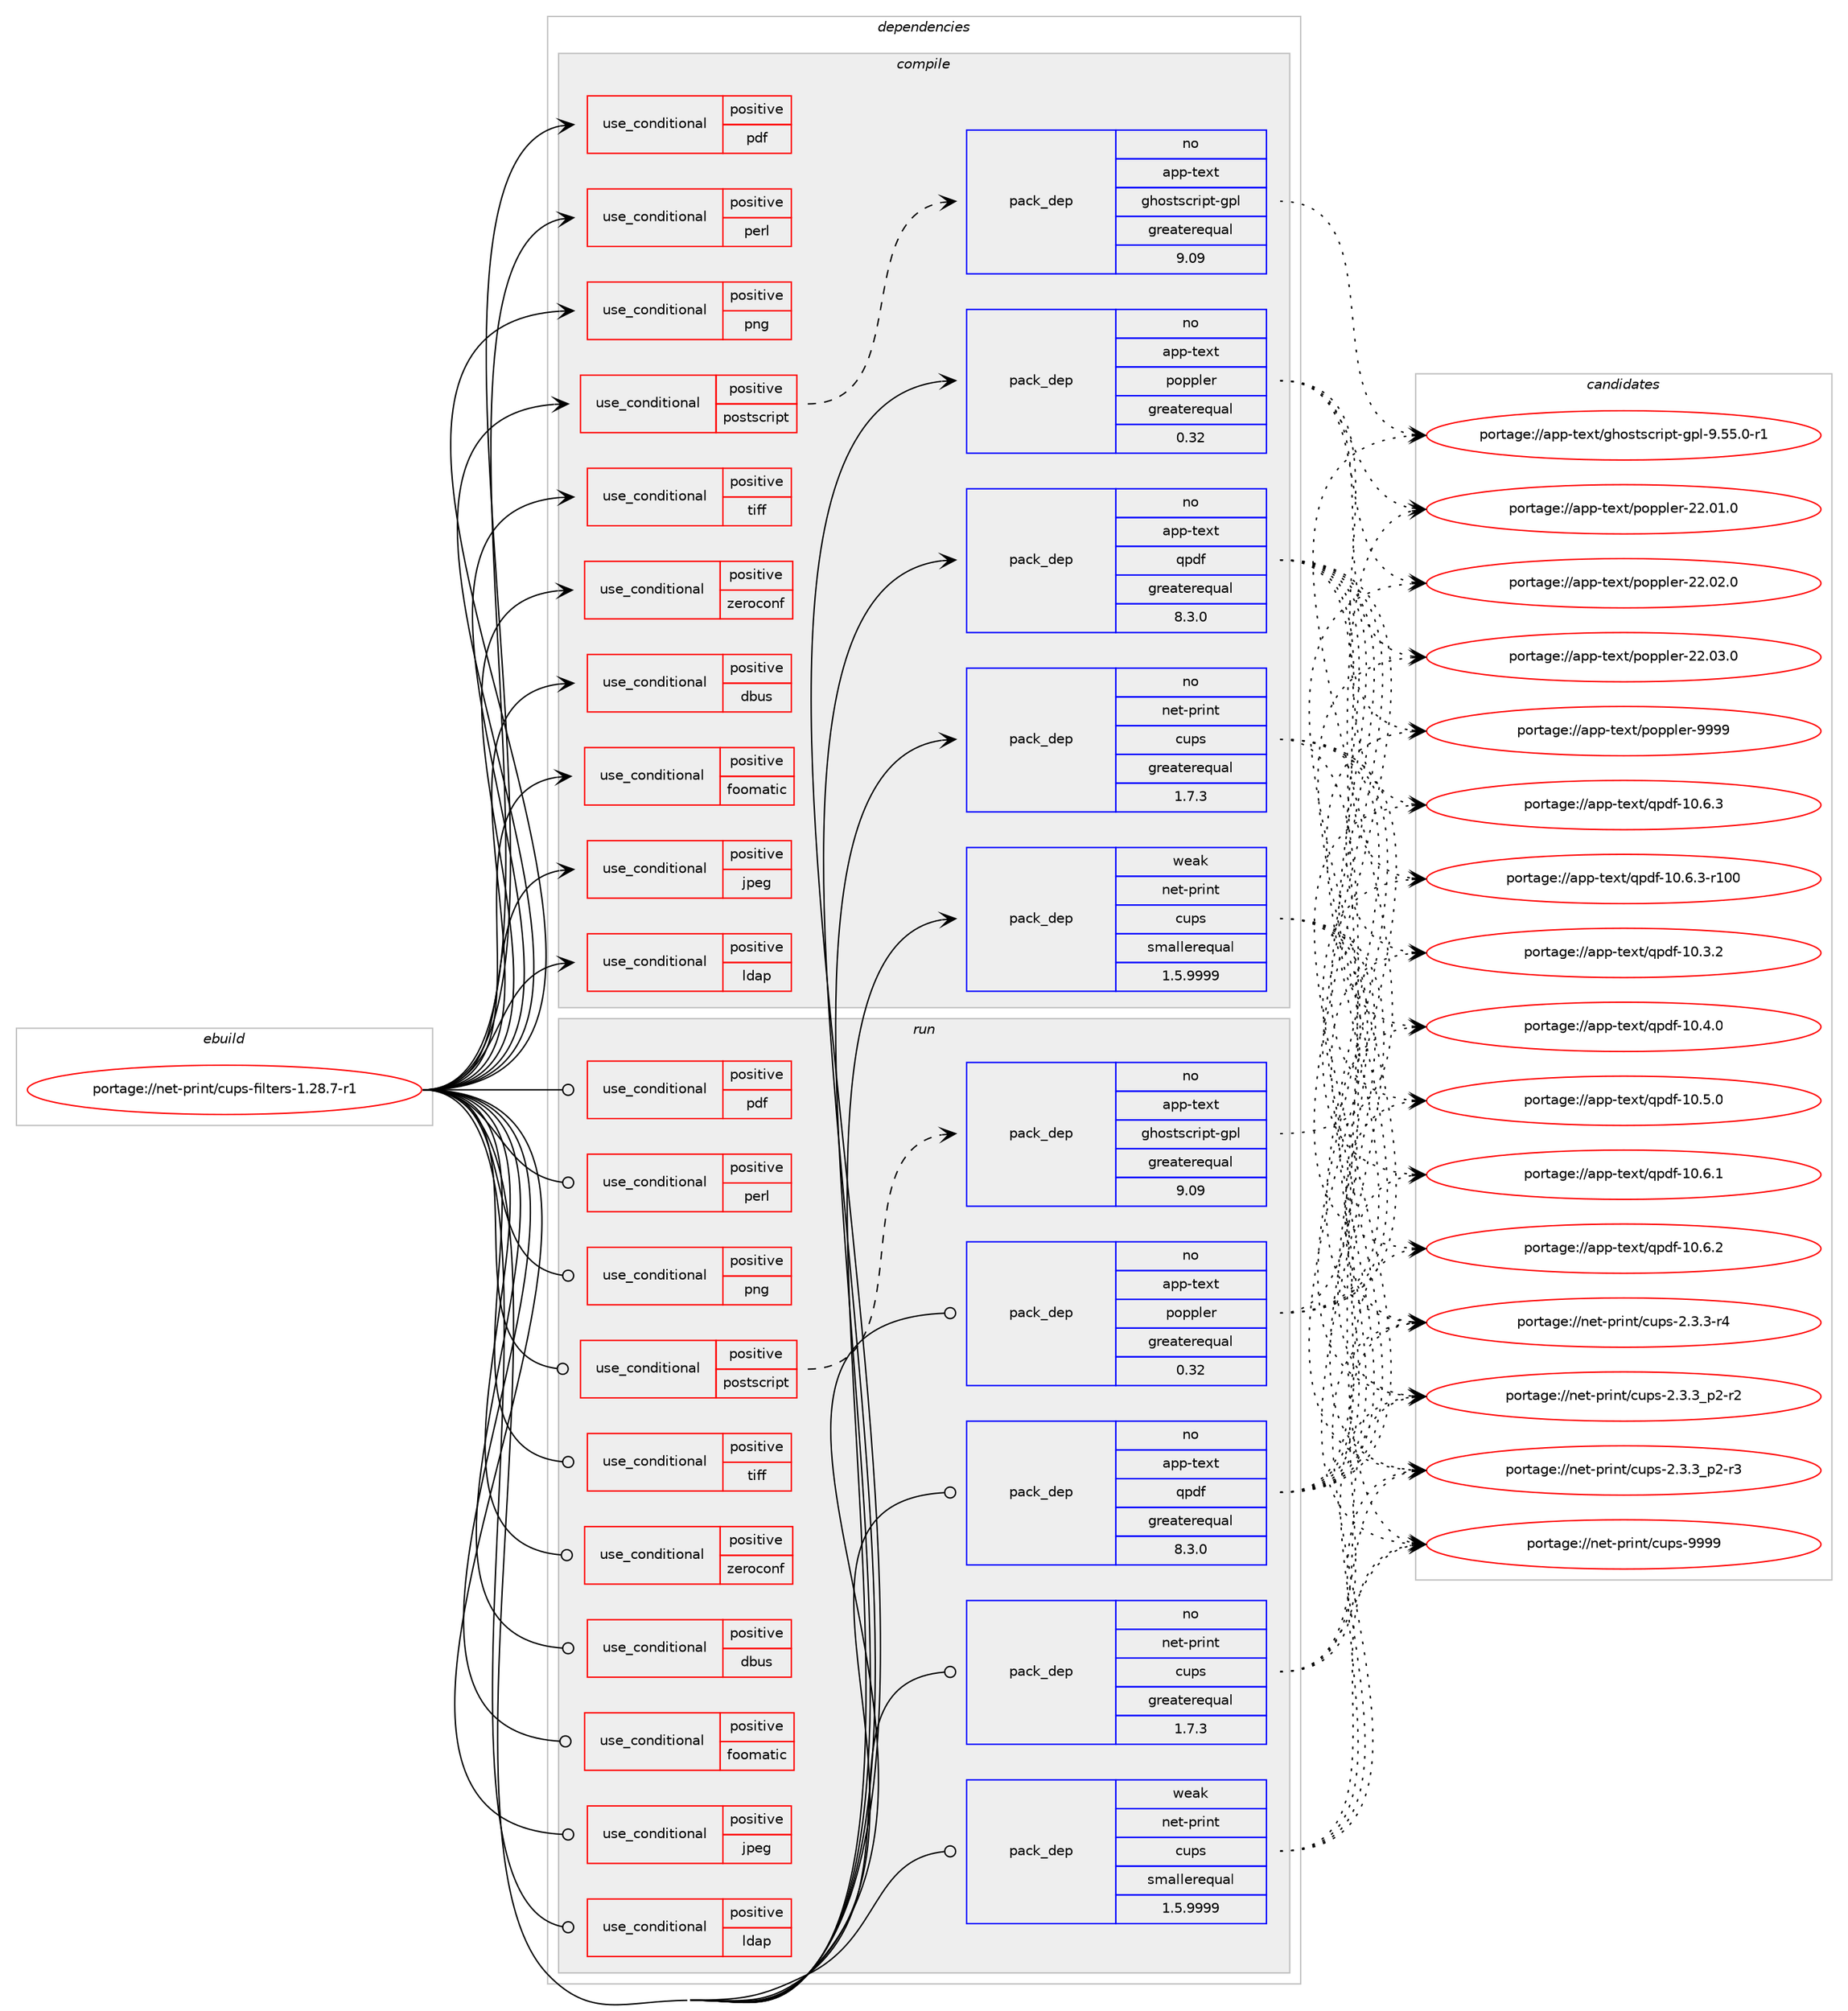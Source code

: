 digraph prolog {

# *************
# Graph options
# *************

newrank=true;
concentrate=true;
compound=true;
graph [rankdir=LR,fontname=Helvetica,fontsize=10,ranksep=1.5];#, ranksep=2.5, nodesep=0.2];
edge  [arrowhead=vee];
node  [fontname=Helvetica,fontsize=10];

# **********
# The ebuild
# **********

subgraph cluster_leftcol {
color=gray;
label=<<i>ebuild</i>>;
id [label="portage://net-print/cups-filters-1.28.7-r1", color=red, width=4, href="../net-print/cups-filters-1.28.7-r1.svg"];
}

# ****************
# The dependencies
# ****************

subgraph cluster_midcol {
color=gray;
label=<<i>dependencies</i>>;
subgraph cluster_compile {
fillcolor="#eeeeee";
style=filled;
label=<<i>compile</i>>;
subgraph cond1492 {
dependency1885 [label=<<TABLE BORDER="0" CELLBORDER="1" CELLSPACING="0" CELLPADDING="4"><TR><TD ROWSPAN="3" CELLPADDING="10">use_conditional</TD></TR><TR><TD>positive</TD></TR><TR><TD>dbus</TD></TR></TABLE>>, shape=none, color=red];
# *** BEGIN UNKNOWN DEPENDENCY TYPE (TODO) ***
# dependency1885 -> package_dependency(portage://net-print/cups-filters-1.28.7-r1,install,no,sys-apps,dbus,none,[,,],[],[])
# *** END UNKNOWN DEPENDENCY TYPE (TODO) ***

}
id:e -> dependency1885:w [weight=20,style="solid",arrowhead="vee"];
subgraph cond1493 {
dependency1886 [label=<<TABLE BORDER="0" CELLBORDER="1" CELLSPACING="0" CELLPADDING="4"><TR><TD ROWSPAN="3" CELLPADDING="10">use_conditional</TD></TR><TR><TD>positive</TD></TR><TR><TD>foomatic</TD></TR></TABLE>>, shape=none, color=red];
# *** BEGIN UNKNOWN DEPENDENCY TYPE (TODO) ***
# dependency1886 -> package_dependency(portage://net-print/cups-filters-1.28.7-r1,install,weak,net-print,foomatic-filters,none,[,,],[],[])
# *** END UNKNOWN DEPENDENCY TYPE (TODO) ***

}
id:e -> dependency1886:w [weight=20,style="solid",arrowhead="vee"];
subgraph cond1494 {
dependency1887 [label=<<TABLE BORDER="0" CELLBORDER="1" CELLSPACING="0" CELLPADDING="4"><TR><TD ROWSPAN="3" CELLPADDING="10">use_conditional</TD></TR><TR><TD>positive</TD></TR><TR><TD>jpeg</TD></TR></TABLE>>, shape=none, color=red];
# *** BEGIN UNKNOWN DEPENDENCY TYPE (TODO) ***
# dependency1887 -> package_dependency(portage://net-print/cups-filters-1.28.7-r1,install,no,virtual,jpeg,none,[,,],[slot(0)],[])
# *** END UNKNOWN DEPENDENCY TYPE (TODO) ***

}
id:e -> dependency1887:w [weight=20,style="solid",arrowhead="vee"];
subgraph cond1495 {
dependency1888 [label=<<TABLE BORDER="0" CELLBORDER="1" CELLSPACING="0" CELLPADDING="4"><TR><TD ROWSPAN="3" CELLPADDING="10">use_conditional</TD></TR><TR><TD>positive</TD></TR><TR><TD>ldap</TD></TR></TABLE>>, shape=none, color=red];
# *** BEGIN UNKNOWN DEPENDENCY TYPE (TODO) ***
# dependency1888 -> package_dependency(portage://net-print/cups-filters-1.28.7-r1,install,no,net-nds,openldap,none,[,,],any_same_slot,[])
# *** END UNKNOWN DEPENDENCY TYPE (TODO) ***

}
id:e -> dependency1888:w [weight=20,style="solid",arrowhead="vee"];
subgraph cond1496 {
dependency1889 [label=<<TABLE BORDER="0" CELLBORDER="1" CELLSPACING="0" CELLPADDING="4"><TR><TD ROWSPAN="3" CELLPADDING="10">use_conditional</TD></TR><TR><TD>positive</TD></TR><TR><TD>pdf</TD></TR></TABLE>>, shape=none, color=red];
# *** BEGIN UNKNOWN DEPENDENCY TYPE (TODO) ***
# dependency1889 -> package_dependency(portage://net-print/cups-filters-1.28.7-r1,install,no,app-text,mupdf,none,[,,],[],[])
# *** END UNKNOWN DEPENDENCY TYPE (TODO) ***

}
id:e -> dependency1889:w [weight=20,style="solid",arrowhead="vee"];
subgraph cond1497 {
dependency1890 [label=<<TABLE BORDER="0" CELLBORDER="1" CELLSPACING="0" CELLPADDING="4"><TR><TD ROWSPAN="3" CELLPADDING="10">use_conditional</TD></TR><TR><TD>positive</TD></TR><TR><TD>perl</TD></TR></TABLE>>, shape=none, color=red];
# *** BEGIN UNKNOWN DEPENDENCY TYPE (TODO) ***
# dependency1890 -> package_dependency(portage://net-print/cups-filters-1.28.7-r1,install,no,dev-lang,perl,none,[,,],any_same_slot,[])
# *** END UNKNOWN DEPENDENCY TYPE (TODO) ***

}
id:e -> dependency1890:w [weight=20,style="solid",arrowhead="vee"];
subgraph cond1498 {
dependency1891 [label=<<TABLE BORDER="0" CELLBORDER="1" CELLSPACING="0" CELLPADDING="4"><TR><TD ROWSPAN="3" CELLPADDING="10">use_conditional</TD></TR><TR><TD>positive</TD></TR><TR><TD>png</TD></TR></TABLE>>, shape=none, color=red];
# *** BEGIN UNKNOWN DEPENDENCY TYPE (TODO) ***
# dependency1891 -> package_dependency(portage://net-print/cups-filters-1.28.7-r1,install,no,media-libs,libpng,none,[,,],[slot(0),equal],[])
# *** END UNKNOWN DEPENDENCY TYPE (TODO) ***

}
id:e -> dependency1891:w [weight=20,style="solid",arrowhead="vee"];
subgraph cond1499 {
dependency1892 [label=<<TABLE BORDER="0" CELLBORDER="1" CELLSPACING="0" CELLPADDING="4"><TR><TD ROWSPAN="3" CELLPADDING="10">use_conditional</TD></TR><TR><TD>positive</TD></TR><TR><TD>postscript</TD></TR></TABLE>>, shape=none, color=red];
subgraph pack376 {
dependency1893 [label=<<TABLE BORDER="0" CELLBORDER="1" CELLSPACING="0" CELLPADDING="4" WIDTH="220"><TR><TD ROWSPAN="6" CELLPADDING="30">pack_dep</TD></TR><TR><TD WIDTH="110">no</TD></TR><TR><TD>app-text</TD></TR><TR><TD>ghostscript-gpl</TD></TR><TR><TD>greaterequal</TD></TR><TR><TD>9.09</TD></TR></TABLE>>, shape=none, color=blue];
}
dependency1892:e -> dependency1893:w [weight=20,style="dashed",arrowhead="vee"];
}
id:e -> dependency1892:w [weight=20,style="solid",arrowhead="vee"];
subgraph cond1500 {
dependency1894 [label=<<TABLE BORDER="0" CELLBORDER="1" CELLSPACING="0" CELLPADDING="4"><TR><TD ROWSPAN="3" CELLPADDING="10">use_conditional</TD></TR><TR><TD>positive</TD></TR><TR><TD>tiff</TD></TR></TABLE>>, shape=none, color=red];
# *** BEGIN UNKNOWN DEPENDENCY TYPE (TODO) ***
# dependency1894 -> package_dependency(portage://net-print/cups-filters-1.28.7-r1,install,no,media-libs,tiff,none,[,,],[slot(0)],[])
# *** END UNKNOWN DEPENDENCY TYPE (TODO) ***

}
id:e -> dependency1894:w [weight=20,style="solid",arrowhead="vee"];
subgraph cond1501 {
dependency1895 [label=<<TABLE BORDER="0" CELLBORDER="1" CELLSPACING="0" CELLPADDING="4"><TR><TD ROWSPAN="3" CELLPADDING="10">use_conditional</TD></TR><TR><TD>positive</TD></TR><TR><TD>zeroconf</TD></TR></TABLE>>, shape=none, color=red];
# *** BEGIN UNKNOWN DEPENDENCY TYPE (TODO) ***
# dependency1895 -> package_dependency(portage://net-print/cups-filters-1.28.7-r1,install,no,net-dns,avahi,none,[,,],[],[use(enable(dbus),none)])
# *** END UNKNOWN DEPENDENCY TYPE (TODO) ***

}
id:e -> dependency1895:w [weight=20,style="solid",arrowhead="vee"];
subgraph pack377 {
dependency1896 [label=<<TABLE BORDER="0" CELLBORDER="1" CELLSPACING="0" CELLPADDING="4" WIDTH="220"><TR><TD ROWSPAN="6" CELLPADDING="30">pack_dep</TD></TR><TR><TD WIDTH="110">no</TD></TR><TR><TD>app-text</TD></TR><TR><TD>poppler</TD></TR><TR><TD>greaterequal</TD></TR><TR><TD>0.32</TD></TR></TABLE>>, shape=none, color=blue];
}
id:e -> dependency1896:w [weight=20,style="solid",arrowhead="vee"];
subgraph pack378 {
dependency1897 [label=<<TABLE BORDER="0" CELLBORDER="1" CELLSPACING="0" CELLPADDING="4" WIDTH="220"><TR><TD ROWSPAN="6" CELLPADDING="30">pack_dep</TD></TR><TR><TD WIDTH="110">no</TD></TR><TR><TD>app-text</TD></TR><TR><TD>qpdf</TD></TR><TR><TD>greaterequal</TD></TR><TR><TD>8.3.0</TD></TR></TABLE>>, shape=none, color=blue];
}
id:e -> dependency1897:w [weight=20,style="solid",arrowhead="vee"];
# *** BEGIN UNKNOWN DEPENDENCY TYPE (TODO) ***
# id -> package_dependency(portage://net-print/cups-filters-1.28.7-r1,install,no,dev-libs,glib,none,[,,],[slot(2)],[])
# *** END UNKNOWN DEPENDENCY TYPE (TODO) ***

# *** BEGIN UNKNOWN DEPENDENCY TYPE (TODO) ***
# id -> package_dependency(portage://net-print/cups-filters-1.28.7-r1,install,no,media-libs,fontconfig,none,[,,],[],[])
# *** END UNKNOWN DEPENDENCY TYPE (TODO) ***

# *** BEGIN UNKNOWN DEPENDENCY TYPE (TODO) ***
# id -> package_dependency(portage://net-print/cups-filters-1.28.7-r1,install,no,media-libs,freetype,none,[,,],[slot(2)],[])
# *** END UNKNOWN DEPENDENCY TYPE (TODO) ***

# *** BEGIN UNKNOWN DEPENDENCY TYPE (TODO) ***
# id -> package_dependency(portage://net-print/cups-filters-1.28.7-r1,install,no,media-libs,lcms,none,[,,],[slot(2)],[])
# *** END UNKNOWN DEPENDENCY TYPE (TODO) ***

subgraph pack379 {
dependency1898 [label=<<TABLE BORDER="0" CELLBORDER="1" CELLSPACING="0" CELLPADDING="4" WIDTH="220"><TR><TD ROWSPAN="6" CELLPADDING="30">pack_dep</TD></TR><TR><TD WIDTH="110">no</TD></TR><TR><TD>net-print</TD></TR><TR><TD>cups</TD></TR><TR><TD>greaterequal</TD></TR><TR><TD>1.7.3</TD></TR></TABLE>>, shape=none, color=blue];
}
id:e -> dependency1898:w [weight=20,style="solid",arrowhead="vee"];
# *** BEGIN UNKNOWN DEPENDENCY TYPE (TODO) ***
# id -> package_dependency(portage://net-print/cups-filters-1.28.7-r1,install,no,sys-devel,bc,none,[,,],[],[])
# *** END UNKNOWN DEPENDENCY TYPE (TODO) ***

# *** BEGIN UNKNOWN DEPENDENCY TYPE (TODO) ***
# id -> package_dependency(portage://net-print/cups-filters-1.28.7-r1,install,no,sys-libs,zlib,none,[,,],[],[])
# *** END UNKNOWN DEPENDENCY TYPE (TODO) ***

subgraph pack380 {
dependency1899 [label=<<TABLE BORDER="0" CELLBORDER="1" CELLSPACING="0" CELLPADDING="4" WIDTH="220"><TR><TD ROWSPAN="6" CELLPADDING="30">pack_dep</TD></TR><TR><TD WIDTH="110">weak</TD></TR><TR><TD>net-print</TD></TR><TR><TD>cups</TD></TR><TR><TD>smallerequal</TD></TR><TR><TD>1.5.9999</TD></TR></TABLE>>, shape=none, color=blue];
}
id:e -> dependency1899:w [weight=20,style="solid",arrowhead="vee"];
}
subgraph cluster_compileandrun {
fillcolor="#eeeeee";
style=filled;
label=<<i>compile and run</i>>;
}
subgraph cluster_run {
fillcolor="#eeeeee";
style=filled;
label=<<i>run</i>>;
subgraph cond1502 {
dependency1900 [label=<<TABLE BORDER="0" CELLBORDER="1" CELLSPACING="0" CELLPADDING="4"><TR><TD ROWSPAN="3" CELLPADDING="10">use_conditional</TD></TR><TR><TD>positive</TD></TR><TR><TD>dbus</TD></TR></TABLE>>, shape=none, color=red];
# *** BEGIN UNKNOWN DEPENDENCY TYPE (TODO) ***
# dependency1900 -> package_dependency(portage://net-print/cups-filters-1.28.7-r1,run,no,sys-apps,dbus,none,[,,],[],[])
# *** END UNKNOWN DEPENDENCY TYPE (TODO) ***

}
id:e -> dependency1900:w [weight=20,style="solid",arrowhead="odot"];
subgraph cond1503 {
dependency1901 [label=<<TABLE BORDER="0" CELLBORDER="1" CELLSPACING="0" CELLPADDING="4"><TR><TD ROWSPAN="3" CELLPADDING="10">use_conditional</TD></TR><TR><TD>positive</TD></TR><TR><TD>foomatic</TD></TR></TABLE>>, shape=none, color=red];
# *** BEGIN UNKNOWN DEPENDENCY TYPE (TODO) ***
# dependency1901 -> package_dependency(portage://net-print/cups-filters-1.28.7-r1,run,weak,net-print,foomatic-filters,none,[,,],[],[])
# *** END UNKNOWN DEPENDENCY TYPE (TODO) ***

}
id:e -> dependency1901:w [weight=20,style="solid",arrowhead="odot"];
subgraph cond1504 {
dependency1902 [label=<<TABLE BORDER="0" CELLBORDER="1" CELLSPACING="0" CELLPADDING="4"><TR><TD ROWSPAN="3" CELLPADDING="10">use_conditional</TD></TR><TR><TD>positive</TD></TR><TR><TD>jpeg</TD></TR></TABLE>>, shape=none, color=red];
# *** BEGIN UNKNOWN DEPENDENCY TYPE (TODO) ***
# dependency1902 -> package_dependency(portage://net-print/cups-filters-1.28.7-r1,run,no,virtual,jpeg,none,[,,],[slot(0)],[])
# *** END UNKNOWN DEPENDENCY TYPE (TODO) ***

}
id:e -> dependency1902:w [weight=20,style="solid",arrowhead="odot"];
subgraph cond1505 {
dependency1903 [label=<<TABLE BORDER="0" CELLBORDER="1" CELLSPACING="0" CELLPADDING="4"><TR><TD ROWSPAN="3" CELLPADDING="10">use_conditional</TD></TR><TR><TD>positive</TD></TR><TR><TD>ldap</TD></TR></TABLE>>, shape=none, color=red];
# *** BEGIN UNKNOWN DEPENDENCY TYPE (TODO) ***
# dependency1903 -> package_dependency(portage://net-print/cups-filters-1.28.7-r1,run,no,net-nds,openldap,none,[,,],any_same_slot,[])
# *** END UNKNOWN DEPENDENCY TYPE (TODO) ***

}
id:e -> dependency1903:w [weight=20,style="solid",arrowhead="odot"];
subgraph cond1506 {
dependency1904 [label=<<TABLE BORDER="0" CELLBORDER="1" CELLSPACING="0" CELLPADDING="4"><TR><TD ROWSPAN="3" CELLPADDING="10">use_conditional</TD></TR><TR><TD>positive</TD></TR><TR><TD>pdf</TD></TR></TABLE>>, shape=none, color=red];
# *** BEGIN UNKNOWN DEPENDENCY TYPE (TODO) ***
# dependency1904 -> package_dependency(portage://net-print/cups-filters-1.28.7-r1,run,no,app-text,mupdf,none,[,,],[],[])
# *** END UNKNOWN DEPENDENCY TYPE (TODO) ***

}
id:e -> dependency1904:w [weight=20,style="solid",arrowhead="odot"];
subgraph cond1507 {
dependency1905 [label=<<TABLE BORDER="0" CELLBORDER="1" CELLSPACING="0" CELLPADDING="4"><TR><TD ROWSPAN="3" CELLPADDING="10">use_conditional</TD></TR><TR><TD>positive</TD></TR><TR><TD>perl</TD></TR></TABLE>>, shape=none, color=red];
# *** BEGIN UNKNOWN DEPENDENCY TYPE (TODO) ***
# dependency1905 -> package_dependency(portage://net-print/cups-filters-1.28.7-r1,run,no,dev-lang,perl,none,[,,],any_same_slot,[])
# *** END UNKNOWN DEPENDENCY TYPE (TODO) ***

}
id:e -> dependency1905:w [weight=20,style="solid",arrowhead="odot"];
subgraph cond1508 {
dependency1906 [label=<<TABLE BORDER="0" CELLBORDER="1" CELLSPACING="0" CELLPADDING="4"><TR><TD ROWSPAN="3" CELLPADDING="10">use_conditional</TD></TR><TR><TD>positive</TD></TR><TR><TD>png</TD></TR></TABLE>>, shape=none, color=red];
# *** BEGIN UNKNOWN DEPENDENCY TYPE (TODO) ***
# dependency1906 -> package_dependency(portage://net-print/cups-filters-1.28.7-r1,run,no,media-libs,libpng,none,[,,],[slot(0),equal],[])
# *** END UNKNOWN DEPENDENCY TYPE (TODO) ***

}
id:e -> dependency1906:w [weight=20,style="solid",arrowhead="odot"];
subgraph cond1509 {
dependency1907 [label=<<TABLE BORDER="0" CELLBORDER="1" CELLSPACING="0" CELLPADDING="4"><TR><TD ROWSPAN="3" CELLPADDING="10">use_conditional</TD></TR><TR><TD>positive</TD></TR><TR><TD>postscript</TD></TR></TABLE>>, shape=none, color=red];
subgraph pack381 {
dependency1908 [label=<<TABLE BORDER="0" CELLBORDER="1" CELLSPACING="0" CELLPADDING="4" WIDTH="220"><TR><TD ROWSPAN="6" CELLPADDING="30">pack_dep</TD></TR><TR><TD WIDTH="110">no</TD></TR><TR><TD>app-text</TD></TR><TR><TD>ghostscript-gpl</TD></TR><TR><TD>greaterequal</TD></TR><TR><TD>9.09</TD></TR></TABLE>>, shape=none, color=blue];
}
dependency1907:e -> dependency1908:w [weight=20,style="dashed",arrowhead="vee"];
}
id:e -> dependency1907:w [weight=20,style="solid",arrowhead="odot"];
subgraph cond1510 {
dependency1909 [label=<<TABLE BORDER="0" CELLBORDER="1" CELLSPACING="0" CELLPADDING="4"><TR><TD ROWSPAN="3" CELLPADDING="10">use_conditional</TD></TR><TR><TD>positive</TD></TR><TR><TD>tiff</TD></TR></TABLE>>, shape=none, color=red];
# *** BEGIN UNKNOWN DEPENDENCY TYPE (TODO) ***
# dependency1909 -> package_dependency(portage://net-print/cups-filters-1.28.7-r1,run,no,media-libs,tiff,none,[,,],[slot(0)],[])
# *** END UNKNOWN DEPENDENCY TYPE (TODO) ***

}
id:e -> dependency1909:w [weight=20,style="solid",arrowhead="odot"];
subgraph cond1511 {
dependency1910 [label=<<TABLE BORDER="0" CELLBORDER="1" CELLSPACING="0" CELLPADDING="4"><TR><TD ROWSPAN="3" CELLPADDING="10">use_conditional</TD></TR><TR><TD>positive</TD></TR><TR><TD>zeroconf</TD></TR></TABLE>>, shape=none, color=red];
# *** BEGIN UNKNOWN DEPENDENCY TYPE (TODO) ***
# dependency1910 -> package_dependency(portage://net-print/cups-filters-1.28.7-r1,run,no,net-dns,avahi,none,[,,],[],[use(enable(dbus),none)])
# *** END UNKNOWN DEPENDENCY TYPE (TODO) ***

}
id:e -> dependency1910:w [weight=20,style="solid",arrowhead="odot"];
subgraph pack382 {
dependency1911 [label=<<TABLE BORDER="0" CELLBORDER="1" CELLSPACING="0" CELLPADDING="4" WIDTH="220"><TR><TD ROWSPAN="6" CELLPADDING="30">pack_dep</TD></TR><TR><TD WIDTH="110">no</TD></TR><TR><TD>app-text</TD></TR><TR><TD>poppler</TD></TR><TR><TD>greaterequal</TD></TR><TR><TD>0.32</TD></TR></TABLE>>, shape=none, color=blue];
}
id:e -> dependency1911:w [weight=20,style="solid",arrowhead="odot"];
subgraph pack383 {
dependency1912 [label=<<TABLE BORDER="0" CELLBORDER="1" CELLSPACING="0" CELLPADDING="4" WIDTH="220"><TR><TD ROWSPAN="6" CELLPADDING="30">pack_dep</TD></TR><TR><TD WIDTH="110">no</TD></TR><TR><TD>app-text</TD></TR><TR><TD>qpdf</TD></TR><TR><TD>greaterequal</TD></TR><TR><TD>8.3.0</TD></TR></TABLE>>, shape=none, color=blue];
}
id:e -> dependency1912:w [weight=20,style="solid",arrowhead="odot"];
# *** BEGIN UNKNOWN DEPENDENCY TYPE (TODO) ***
# id -> package_dependency(portage://net-print/cups-filters-1.28.7-r1,run,no,dev-libs,glib,none,[,,],[slot(2)],[])
# *** END UNKNOWN DEPENDENCY TYPE (TODO) ***

# *** BEGIN UNKNOWN DEPENDENCY TYPE (TODO) ***
# id -> package_dependency(portage://net-print/cups-filters-1.28.7-r1,run,no,media-libs,fontconfig,none,[,,],[],[])
# *** END UNKNOWN DEPENDENCY TYPE (TODO) ***

# *** BEGIN UNKNOWN DEPENDENCY TYPE (TODO) ***
# id -> package_dependency(portage://net-print/cups-filters-1.28.7-r1,run,no,media-libs,freetype,none,[,,],[slot(2)],[])
# *** END UNKNOWN DEPENDENCY TYPE (TODO) ***

# *** BEGIN UNKNOWN DEPENDENCY TYPE (TODO) ***
# id -> package_dependency(portage://net-print/cups-filters-1.28.7-r1,run,no,media-libs,lcms,none,[,,],[slot(2)],[])
# *** END UNKNOWN DEPENDENCY TYPE (TODO) ***

subgraph pack384 {
dependency1913 [label=<<TABLE BORDER="0" CELLBORDER="1" CELLSPACING="0" CELLPADDING="4" WIDTH="220"><TR><TD ROWSPAN="6" CELLPADDING="30">pack_dep</TD></TR><TR><TD WIDTH="110">no</TD></TR><TR><TD>net-print</TD></TR><TR><TD>cups</TD></TR><TR><TD>greaterequal</TD></TR><TR><TD>1.7.3</TD></TR></TABLE>>, shape=none, color=blue];
}
id:e -> dependency1913:w [weight=20,style="solid",arrowhead="odot"];
# *** BEGIN UNKNOWN DEPENDENCY TYPE (TODO) ***
# id -> package_dependency(portage://net-print/cups-filters-1.28.7-r1,run,no,sys-devel,bc,none,[,,],[],[])
# *** END UNKNOWN DEPENDENCY TYPE (TODO) ***

# *** BEGIN UNKNOWN DEPENDENCY TYPE (TODO) ***
# id -> package_dependency(portage://net-print/cups-filters-1.28.7-r1,run,no,sys-libs,zlib,none,[,,],[],[])
# *** END UNKNOWN DEPENDENCY TYPE (TODO) ***

subgraph pack385 {
dependency1914 [label=<<TABLE BORDER="0" CELLBORDER="1" CELLSPACING="0" CELLPADDING="4" WIDTH="220"><TR><TD ROWSPAN="6" CELLPADDING="30">pack_dep</TD></TR><TR><TD WIDTH="110">weak</TD></TR><TR><TD>net-print</TD></TR><TR><TD>cups</TD></TR><TR><TD>smallerequal</TD></TR><TR><TD>1.5.9999</TD></TR></TABLE>>, shape=none, color=blue];
}
id:e -> dependency1914:w [weight=20,style="solid",arrowhead="odot"];
}
}

# **************
# The candidates
# **************

subgraph cluster_choices {
rank=same;
color=gray;
label=<<i>candidates</i>>;

subgraph choice376 {
color=black;
nodesep=1;
choice9711211245116101120116471031041111151161159911410511211645103112108455746535346484511449 [label="portage://app-text/ghostscript-gpl-9.55.0-r1", color=red, width=4,href="../app-text/ghostscript-gpl-9.55.0-r1.svg"];
dependency1893:e -> choice9711211245116101120116471031041111151161159911410511211645103112108455746535346484511449:w [style=dotted,weight="100"];
}
subgraph choice377 {
color=black;
nodesep=1;
choice9711211245116101120116471121111121121081011144550504648494648 [label="portage://app-text/poppler-22.01.0", color=red, width=4,href="../app-text/poppler-22.01.0.svg"];
choice9711211245116101120116471121111121121081011144550504648504648 [label="portage://app-text/poppler-22.02.0", color=red, width=4,href="../app-text/poppler-22.02.0.svg"];
choice9711211245116101120116471121111121121081011144550504648514648 [label="portage://app-text/poppler-22.03.0", color=red, width=4,href="../app-text/poppler-22.03.0.svg"];
choice9711211245116101120116471121111121121081011144557575757 [label="portage://app-text/poppler-9999", color=red, width=4,href="../app-text/poppler-9999.svg"];
dependency1896:e -> choice9711211245116101120116471121111121121081011144550504648494648:w [style=dotted,weight="100"];
dependency1896:e -> choice9711211245116101120116471121111121121081011144550504648504648:w [style=dotted,weight="100"];
dependency1896:e -> choice9711211245116101120116471121111121121081011144550504648514648:w [style=dotted,weight="100"];
dependency1896:e -> choice9711211245116101120116471121111121121081011144557575757:w [style=dotted,weight="100"];
}
subgraph choice378 {
color=black;
nodesep=1;
choice97112112451161011201164711311210010245494846514650 [label="portage://app-text/qpdf-10.3.2", color=red, width=4,href="../app-text/qpdf-10.3.2.svg"];
choice97112112451161011201164711311210010245494846524648 [label="portage://app-text/qpdf-10.4.0", color=red, width=4,href="../app-text/qpdf-10.4.0.svg"];
choice97112112451161011201164711311210010245494846534648 [label="portage://app-text/qpdf-10.5.0", color=red, width=4,href="../app-text/qpdf-10.5.0.svg"];
choice97112112451161011201164711311210010245494846544649 [label="portage://app-text/qpdf-10.6.1", color=red, width=4,href="../app-text/qpdf-10.6.1.svg"];
choice97112112451161011201164711311210010245494846544650 [label="portage://app-text/qpdf-10.6.2", color=red, width=4,href="../app-text/qpdf-10.6.2.svg"];
choice97112112451161011201164711311210010245494846544651 [label="portage://app-text/qpdf-10.6.3", color=red, width=4,href="../app-text/qpdf-10.6.3.svg"];
choice9711211245116101120116471131121001024549484654465145114494848 [label="portage://app-text/qpdf-10.6.3-r100", color=red, width=4,href="../app-text/qpdf-10.6.3-r100.svg"];
dependency1897:e -> choice97112112451161011201164711311210010245494846514650:w [style=dotted,weight="100"];
dependency1897:e -> choice97112112451161011201164711311210010245494846524648:w [style=dotted,weight="100"];
dependency1897:e -> choice97112112451161011201164711311210010245494846534648:w [style=dotted,weight="100"];
dependency1897:e -> choice97112112451161011201164711311210010245494846544649:w [style=dotted,weight="100"];
dependency1897:e -> choice97112112451161011201164711311210010245494846544650:w [style=dotted,weight="100"];
dependency1897:e -> choice97112112451161011201164711311210010245494846544651:w [style=dotted,weight="100"];
dependency1897:e -> choice9711211245116101120116471131121001024549484654465145114494848:w [style=dotted,weight="100"];
}
subgraph choice379 {
color=black;
nodesep=1;
choice1101011164511211410511011647991171121154550465146514511452 [label="portage://net-print/cups-2.3.3-r4", color=red, width=4,href="../net-print/cups-2.3.3-r4.svg"];
choice11010111645112114105110116479911711211545504651465195112504511450 [label="portage://net-print/cups-2.3.3_p2-r2", color=red, width=4,href="../net-print/cups-2.3.3_p2-r2.svg"];
choice11010111645112114105110116479911711211545504651465195112504511451 [label="portage://net-print/cups-2.3.3_p2-r3", color=red, width=4,href="../net-print/cups-2.3.3_p2-r3.svg"];
choice1101011164511211410511011647991171121154557575757 [label="portage://net-print/cups-9999", color=red, width=4,href="../net-print/cups-9999.svg"];
dependency1898:e -> choice1101011164511211410511011647991171121154550465146514511452:w [style=dotted,weight="100"];
dependency1898:e -> choice11010111645112114105110116479911711211545504651465195112504511450:w [style=dotted,weight="100"];
dependency1898:e -> choice11010111645112114105110116479911711211545504651465195112504511451:w [style=dotted,weight="100"];
dependency1898:e -> choice1101011164511211410511011647991171121154557575757:w [style=dotted,weight="100"];
}
subgraph choice380 {
color=black;
nodesep=1;
choice1101011164511211410511011647991171121154550465146514511452 [label="portage://net-print/cups-2.3.3-r4", color=red, width=4,href="../net-print/cups-2.3.3-r4.svg"];
choice11010111645112114105110116479911711211545504651465195112504511450 [label="portage://net-print/cups-2.3.3_p2-r2", color=red, width=4,href="../net-print/cups-2.3.3_p2-r2.svg"];
choice11010111645112114105110116479911711211545504651465195112504511451 [label="portage://net-print/cups-2.3.3_p2-r3", color=red, width=4,href="../net-print/cups-2.3.3_p2-r3.svg"];
choice1101011164511211410511011647991171121154557575757 [label="portage://net-print/cups-9999", color=red, width=4,href="../net-print/cups-9999.svg"];
dependency1899:e -> choice1101011164511211410511011647991171121154550465146514511452:w [style=dotted,weight="100"];
dependency1899:e -> choice11010111645112114105110116479911711211545504651465195112504511450:w [style=dotted,weight="100"];
dependency1899:e -> choice11010111645112114105110116479911711211545504651465195112504511451:w [style=dotted,weight="100"];
dependency1899:e -> choice1101011164511211410511011647991171121154557575757:w [style=dotted,weight="100"];
}
subgraph choice381 {
color=black;
nodesep=1;
choice9711211245116101120116471031041111151161159911410511211645103112108455746535346484511449 [label="portage://app-text/ghostscript-gpl-9.55.0-r1", color=red, width=4,href="../app-text/ghostscript-gpl-9.55.0-r1.svg"];
dependency1908:e -> choice9711211245116101120116471031041111151161159911410511211645103112108455746535346484511449:w [style=dotted,weight="100"];
}
subgraph choice382 {
color=black;
nodesep=1;
choice9711211245116101120116471121111121121081011144550504648494648 [label="portage://app-text/poppler-22.01.0", color=red, width=4,href="../app-text/poppler-22.01.0.svg"];
choice9711211245116101120116471121111121121081011144550504648504648 [label="portage://app-text/poppler-22.02.0", color=red, width=4,href="../app-text/poppler-22.02.0.svg"];
choice9711211245116101120116471121111121121081011144550504648514648 [label="portage://app-text/poppler-22.03.0", color=red, width=4,href="../app-text/poppler-22.03.0.svg"];
choice9711211245116101120116471121111121121081011144557575757 [label="portage://app-text/poppler-9999", color=red, width=4,href="../app-text/poppler-9999.svg"];
dependency1911:e -> choice9711211245116101120116471121111121121081011144550504648494648:w [style=dotted,weight="100"];
dependency1911:e -> choice9711211245116101120116471121111121121081011144550504648504648:w [style=dotted,weight="100"];
dependency1911:e -> choice9711211245116101120116471121111121121081011144550504648514648:w [style=dotted,weight="100"];
dependency1911:e -> choice9711211245116101120116471121111121121081011144557575757:w [style=dotted,weight="100"];
}
subgraph choice383 {
color=black;
nodesep=1;
choice97112112451161011201164711311210010245494846514650 [label="portage://app-text/qpdf-10.3.2", color=red, width=4,href="../app-text/qpdf-10.3.2.svg"];
choice97112112451161011201164711311210010245494846524648 [label="portage://app-text/qpdf-10.4.0", color=red, width=4,href="../app-text/qpdf-10.4.0.svg"];
choice97112112451161011201164711311210010245494846534648 [label="portage://app-text/qpdf-10.5.0", color=red, width=4,href="../app-text/qpdf-10.5.0.svg"];
choice97112112451161011201164711311210010245494846544649 [label="portage://app-text/qpdf-10.6.1", color=red, width=4,href="../app-text/qpdf-10.6.1.svg"];
choice97112112451161011201164711311210010245494846544650 [label="portage://app-text/qpdf-10.6.2", color=red, width=4,href="../app-text/qpdf-10.6.2.svg"];
choice97112112451161011201164711311210010245494846544651 [label="portage://app-text/qpdf-10.6.3", color=red, width=4,href="../app-text/qpdf-10.6.3.svg"];
choice9711211245116101120116471131121001024549484654465145114494848 [label="portage://app-text/qpdf-10.6.3-r100", color=red, width=4,href="../app-text/qpdf-10.6.3-r100.svg"];
dependency1912:e -> choice97112112451161011201164711311210010245494846514650:w [style=dotted,weight="100"];
dependency1912:e -> choice97112112451161011201164711311210010245494846524648:w [style=dotted,weight="100"];
dependency1912:e -> choice97112112451161011201164711311210010245494846534648:w [style=dotted,weight="100"];
dependency1912:e -> choice97112112451161011201164711311210010245494846544649:w [style=dotted,weight="100"];
dependency1912:e -> choice97112112451161011201164711311210010245494846544650:w [style=dotted,weight="100"];
dependency1912:e -> choice97112112451161011201164711311210010245494846544651:w [style=dotted,weight="100"];
dependency1912:e -> choice9711211245116101120116471131121001024549484654465145114494848:w [style=dotted,weight="100"];
}
subgraph choice384 {
color=black;
nodesep=1;
choice1101011164511211410511011647991171121154550465146514511452 [label="portage://net-print/cups-2.3.3-r4", color=red, width=4,href="../net-print/cups-2.3.3-r4.svg"];
choice11010111645112114105110116479911711211545504651465195112504511450 [label="portage://net-print/cups-2.3.3_p2-r2", color=red, width=4,href="../net-print/cups-2.3.3_p2-r2.svg"];
choice11010111645112114105110116479911711211545504651465195112504511451 [label="portage://net-print/cups-2.3.3_p2-r3", color=red, width=4,href="../net-print/cups-2.3.3_p2-r3.svg"];
choice1101011164511211410511011647991171121154557575757 [label="portage://net-print/cups-9999", color=red, width=4,href="../net-print/cups-9999.svg"];
dependency1913:e -> choice1101011164511211410511011647991171121154550465146514511452:w [style=dotted,weight="100"];
dependency1913:e -> choice11010111645112114105110116479911711211545504651465195112504511450:w [style=dotted,weight="100"];
dependency1913:e -> choice11010111645112114105110116479911711211545504651465195112504511451:w [style=dotted,weight="100"];
dependency1913:e -> choice1101011164511211410511011647991171121154557575757:w [style=dotted,weight="100"];
}
subgraph choice385 {
color=black;
nodesep=1;
choice1101011164511211410511011647991171121154550465146514511452 [label="portage://net-print/cups-2.3.3-r4", color=red, width=4,href="../net-print/cups-2.3.3-r4.svg"];
choice11010111645112114105110116479911711211545504651465195112504511450 [label="portage://net-print/cups-2.3.3_p2-r2", color=red, width=4,href="../net-print/cups-2.3.3_p2-r2.svg"];
choice11010111645112114105110116479911711211545504651465195112504511451 [label="portage://net-print/cups-2.3.3_p2-r3", color=red, width=4,href="../net-print/cups-2.3.3_p2-r3.svg"];
choice1101011164511211410511011647991171121154557575757 [label="portage://net-print/cups-9999", color=red, width=4,href="../net-print/cups-9999.svg"];
dependency1914:e -> choice1101011164511211410511011647991171121154550465146514511452:w [style=dotted,weight="100"];
dependency1914:e -> choice11010111645112114105110116479911711211545504651465195112504511450:w [style=dotted,weight="100"];
dependency1914:e -> choice11010111645112114105110116479911711211545504651465195112504511451:w [style=dotted,weight="100"];
dependency1914:e -> choice1101011164511211410511011647991171121154557575757:w [style=dotted,weight="100"];
}
}

}
